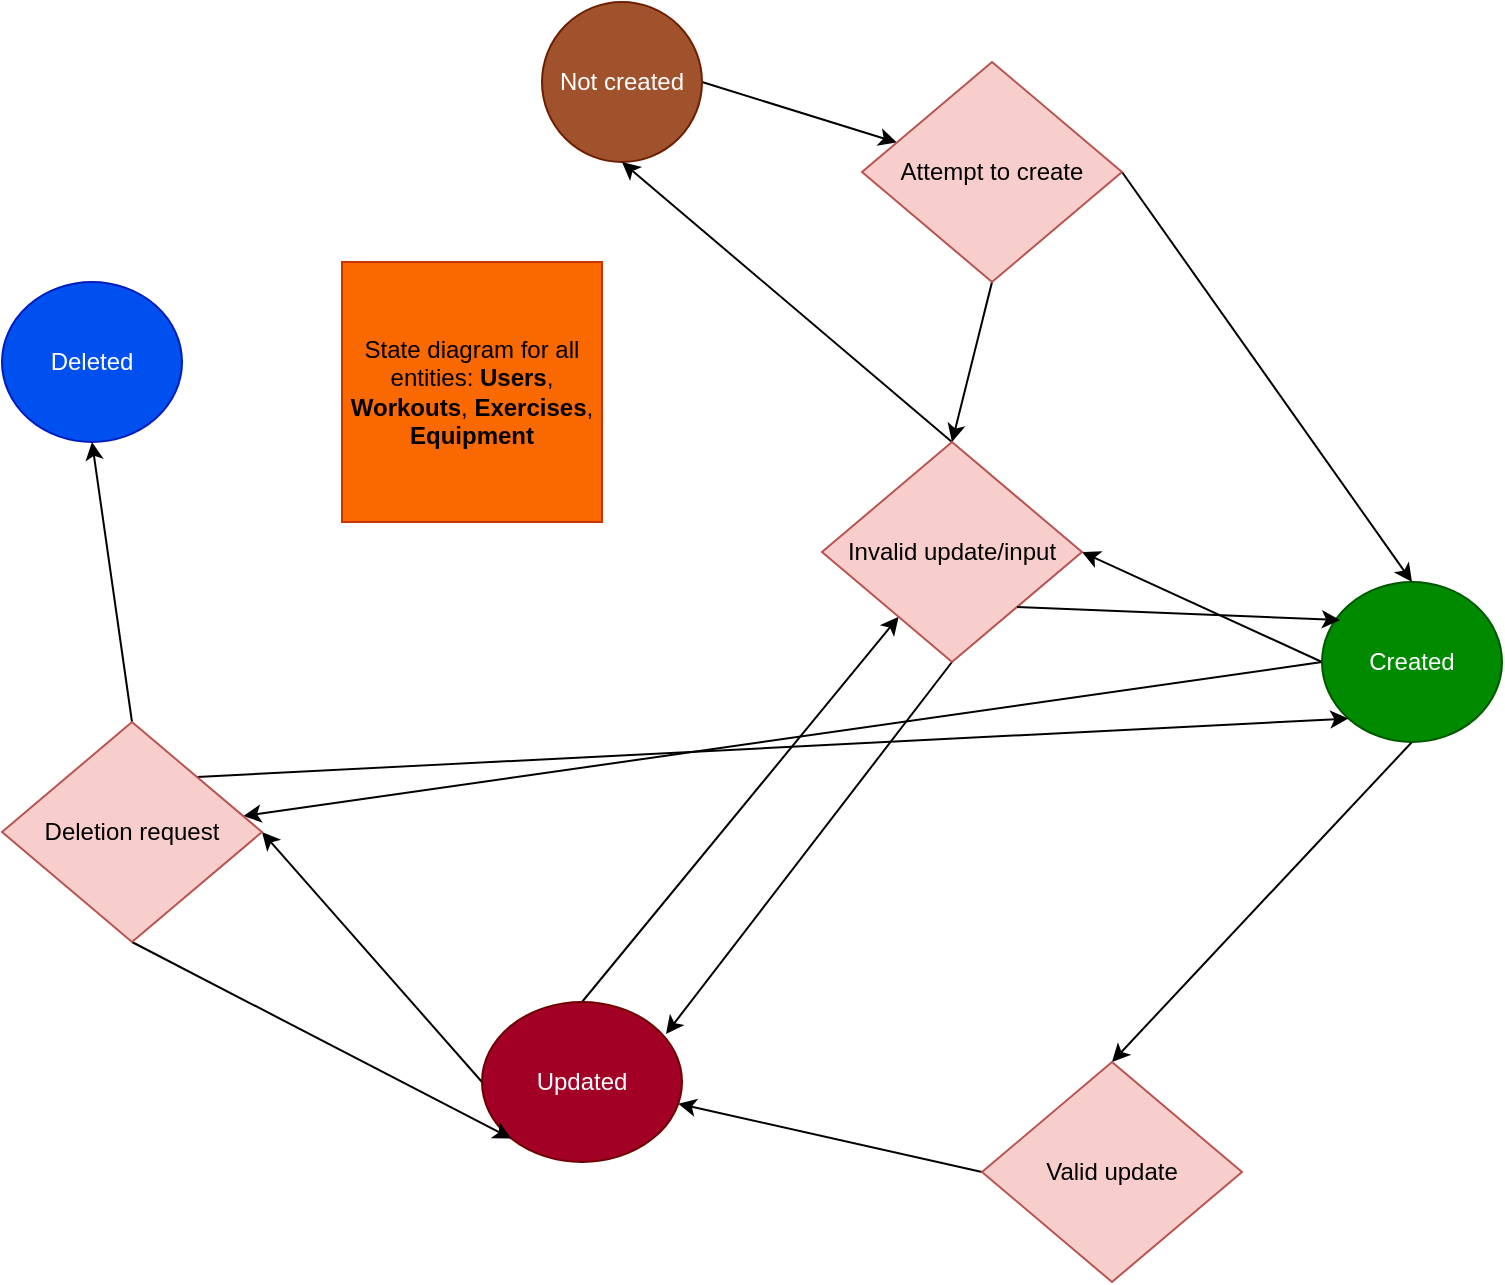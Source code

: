 <mxfile version="22.1.1" type="device">
  <diagram name="Page-1" id="iYsalvZI_savkI9JSjro">
    <mxGraphModel dx="1194" dy="716" grid="1" gridSize="10" guides="1" tooltips="1" connect="1" arrows="1" fold="1" page="1" pageScale="1" pageWidth="850" pageHeight="1100" math="0" shadow="0">
      <root>
        <mxCell id="0" />
        <mxCell id="1" parent="0" />
        <mxCell id="6lNhvA9v683qw_sNNKl0-16" style="rounded=0;orthogonalLoop=1;jettySize=auto;html=1;exitX=1;exitY=0.5;exitDx=0;exitDy=0;" edge="1" parent="1" source="6lNhvA9v683qw_sNNKl0-2" target="6lNhvA9v683qw_sNNKl0-11">
          <mxGeometry relative="1" as="geometry" />
        </mxCell>
        <mxCell id="6lNhvA9v683qw_sNNKl0-2" value="Not created" style="ellipse;whiteSpace=wrap;html=1;fillColor=#a0522d;strokeColor=#6D1F00;fontColor=#ffffff;" vertex="1" parent="1">
          <mxGeometry x="340" y="30" width="80" height="80" as="geometry" />
        </mxCell>
        <mxCell id="6lNhvA9v683qw_sNNKl0-3" value="Deleted" style="ellipse;whiteSpace=wrap;html=1;fillColor=#0050ef;fontColor=#ffffff;strokeColor=#001DBC;" vertex="1" parent="1">
          <mxGeometry x="70" y="170" width="90" height="80" as="geometry" />
        </mxCell>
        <mxCell id="6lNhvA9v683qw_sNNKl0-20" style="edgeStyle=none;rounded=0;orthogonalLoop=1;jettySize=auto;html=1;exitX=0;exitY=0.5;exitDx=0;exitDy=0;entryX=1;entryY=0.5;entryDx=0;entryDy=0;" edge="1" parent="1" source="6lNhvA9v683qw_sNNKl0-4" target="6lNhvA9v683qw_sNNKl0-13">
          <mxGeometry relative="1" as="geometry" />
        </mxCell>
        <mxCell id="6lNhvA9v683qw_sNNKl0-22" style="edgeStyle=none;rounded=0;orthogonalLoop=1;jettySize=auto;html=1;exitX=0.5;exitY=1;exitDx=0;exitDy=0;entryX=0.5;entryY=0;entryDx=0;entryDy=0;" edge="1" parent="1" source="6lNhvA9v683qw_sNNKl0-4" target="6lNhvA9v683qw_sNNKl0-12">
          <mxGeometry relative="1" as="geometry" />
        </mxCell>
        <mxCell id="6lNhvA9v683qw_sNNKl0-28" style="edgeStyle=none;rounded=0;orthogonalLoop=1;jettySize=auto;html=1;exitX=0;exitY=0.5;exitDx=0;exitDy=0;" edge="1" parent="1" source="6lNhvA9v683qw_sNNKl0-4" target="6lNhvA9v683qw_sNNKl0-15">
          <mxGeometry relative="1" as="geometry" />
        </mxCell>
        <mxCell id="6lNhvA9v683qw_sNNKl0-4" value="Created" style="ellipse;whiteSpace=wrap;html=1;fillColor=#008a00;fontColor=#ffffff;strokeColor=#005700;" vertex="1" parent="1">
          <mxGeometry x="730" y="320" width="90" height="80" as="geometry" />
        </mxCell>
        <mxCell id="6lNhvA9v683qw_sNNKl0-24" style="edgeStyle=none;rounded=0;orthogonalLoop=1;jettySize=auto;html=1;exitX=0;exitY=0.5;exitDx=0;exitDy=0;entryX=1;entryY=0.5;entryDx=0;entryDy=0;" edge="1" parent="1" source="6lNhvA9v683qw_sNNKl0-5" target="6lNhvA9v683qw_sNNKl0-15">
          <mxGeometry relative="1" as="geometry" />
        </mxCell>
        <mxCell id="6lNhvA9v683qw_sNNKl0-25" style="edgeStyle=none;rounded=0;orthogonalLoop=1;jettySize=auto;html=1;exitX=0.5;exitY=0;exitDx=0;exitDy=0;" edge="1" parent="1" source="6lNhvA9v683qw_sNNKl0-5" target="6lNhvA9v683qw_sNNKl0-13">
          <mxGeometry relative="1" as="geometry" />
        </mxCell>
        <mxCell id="6lNhvA9v683qw_sNNKl0-5" value="Updated" style="ellipse;whiteSpace=wrap;html=1;fillColor=#a20025;strokeColor=#6F0000;fontColor=#ffffff;" vertex="1" parent="1">
          <mxGeometry x="310" y="530" width="100" height="80" as="geometry" />
        </mxCell>
        <mxCell id="6lNhvA9v683qw_sNNKl0-6" value="State diagram for all entities: &lt;b&gt;Users&lt;/b&gt;,&lt;br&gt;&lt;b&gt;Workouts&lt;/b&gt;, &lt;b&gt;Exercises&lt;/b&gt;, &lt;b&gt;Equipment&lt;/b&gt;" style="whiteSpace=wrap;html=1;aspect=fixed;fillColor=#fa6800;fontColor=#000000;strokeColor=#C73500;" vertex="1" parent="1">
          <mxGeometry x="240" y="160" width="130" height="130" as="geometry" />
        </mxCell>
        <mxCell id="6lNhvA9v683qw_sNNKl0-17" style="edgeStyle=none;rounded=0;orthogonalLoop=1;jettySize=auto;html=1;exitX=1;exitY=0.5;exitDx=0;exitDy=0;entryX=0.5;entryY=0;entryDx=0;entryDy=0;" edge="1" parent="1" source="6lNhvA9v683qw_sNNKl0-11" target="6lNhvA9v683qw_sNNKl0-4">
          <mxGeometry relative="1" as="geometry" />
        </mxCell>
        <mxCell id="6lNhvA9v683qw_sNNKl0-18" style="edgeStyle=none;rounded=0;orthogonalLoop=1;jettySize=auto;html=1;exitX=0.5;exitY=1;exitDx=0;exitDy=0;entryX=0.5;entryY=0;entryDx=0;entryDy=0;" edge="1" parent="1" source="6lNhvA9v683qw_sNNKl0-11" target="6lNhvA9v683qw_sNNKl0-13">
          <mxGeometry relative="1" as="geometry" />
        </mxCell>
        <mxCell id="6lNhvA9v683qw_sNNKl0-11" value="Attempt to create" style="rhombus;whiteSpace=wrap;html=1;fillColor=#f8cecc;strokeColor=#b85450;" vertex="1" parent="1">
          <mxGeometry x="500" y="60" width="130" height="110" as="geometry" />
        </mxCell>
        <mxCell id="6lNhvA9v683qw_sNNKl0-23" style="edgeStyle=none;rounded=0;orthogonalLoop=1;jettySize=auto;html=1;exitX=0;exitY=0.5;exitDx=0;exitDy=0;" edge="1" parent="1" source="6lNhvA9v683qw_sNNKl0-12" target="6lNhvA9v683qw_sNNKl0-5">
          <mxGeometry relative="1" as="geometry" />
        </mxCell>
        <mxCell id="6lNhvA9v683qw_sNNKl0-12" value="Valid update" style="rhombus;whiteSpace=wrap;html=1;fillColor=#f8cecc;strokeColor=#b85450;" vertex="1" parent="1">
          <mxGeometry x="560" y="560" width="130" height="110" as="geometry" />
        </mxCell>
        <mxCell id="6lNhvA9v683qw_sNNKl0-19" style="edgeStyle=none;rounded=0;orthogonalLoop=1;jettySize=auto;html=1;exitX=0.5;exitY=0;exitDx=0;exitDy=0;entryX=0.5;entryY=1;entryDx=0;entryDy=0;" edge="1" parent="1" source="6lNhvA9v683qw_sNNKl0-13" target="6lNhvA9v683qw_sNNKl0-2">
          <mxGeometry relative="1" as="geometry" />
        </mxCell>
        <mxCell id="6lNhvA9v683qw_sNNKl0-26" style="edgeStyle=none;rounded=0;orthogonalLoop=1;jettySize=auto;html=1;exitX=0.5;exitY=1;exitDx=0;exitDy=0;entryX=0.92;entryY=0.2;entryDx=0;entryDy=0;entryPerimeter=0;" edge="1" parent="1" source="6lNhvA9v683qw_sNNKl0-13" target="6lNhvA9v683qw_sNNKl0-5">
          <mxGeometry relative="1" as="geometry" />
        </mxCell>
        <mxCell id="6lNhvA9v683qw_sNNKl0-13" value="Invalid update/input" style="rhombus;whiteSpace=wrap;html=1;fillColor=#f8cecc;strokeColor=#b85450;" vertex="1" parent="1">
          <mxGeometry x="480" y="250" width="130" height="110" as="geometry" />
        </mxCell>
        <mxCell id="6lNhvA9v683qw_sNNKl0-27" style="edgeStyle=none;rounded=0;orthogonalLoop=1;jettySize=auto;html=1;exitX=0.5;exitY=0;exitDx=0;exitDy=0;entryX=0.5;entryY=1;entryDx=0;entryDy=0;" edge="1" parent="1" source="6lNhvA9v683qw_sNNKl0-15" target="6lNhvA9v683qw_sNNKl0-3">
          <mxGeometry relative="1" as="geometry" />
        </mxCell>
        <mxCell id="6lNhvA9v683qw_sNNKl0-29" style="edgeStyle=none;rounded=0;orthogonalLoop=1;jettySize=auto;html=1;exitX=0.5;exitY=1;exitDx=0;exitDy=0;fillColor=#FF66B3;entryX=0;entryY=1;entryDx=0;entryDy=0;" edge="1" parent="1" source="6lNhvA9v683qw_sNNKl0-15" target="6lNhvA9v683qw_sNNKl0-5">
          <mxGeometry relative="1" as="geometry">
            <mxPoint x="310" y="590" as="targetPoint" />
          </mxGeometry>
        </mxCell>
        <mxCell id="6lNhvA9v683qw_sNNKl0-30" style="edgeStyle=none;rounded=0;orthogonalLoop=1;jettySize=auto;html=1;exitX=1;exitY=0;exitDx=0;exitDy=0;entryX=0;entryY=1;entryDx=0;entryDy=0;" edge="1" parent="1" source="6lNhvA9v683qw_sNNKl0-15" target="6lNhvA9v683qw_sNNKl0-4">
          <mxGeometry relative="1" as="geometry" />
        </mxCell>
        <mxCell id="6lNhvA9v683qw_sNNKl0-15" value="Deletion request" style="rhombus;whiteSpace=wrap;html=1;fillColor=#f8cecc;strokeColor=#b85450;" vertex="1" parent="1">
          <mxGeometry x="70" y="390" width="130" height="110" as="geometry" />
        </mxCell>
        <mxCell id="6lNhvA9v683qw_sNNKl0-21" style="edgeStyle=none;rounded=0;orthogonalLoop=1;jettySize=auto;html=1;exitX=1;exitY=1;exitDx=0;exitDy=0;entryX=0.1;entryY=0.238;entryDx=0;entryDy=0;entryPerimeter=0;" edge="1" parent="1" source="6lNhvA9v683qw_sNNKl0-13" target="6lNhvA9v683qw_sNNKl0-4">
          <mxGeometry relative="1" as="geometry" />
        </mxCell>
      </root>
    </mxGraphModel>
  </diagram>
</mxfile>

